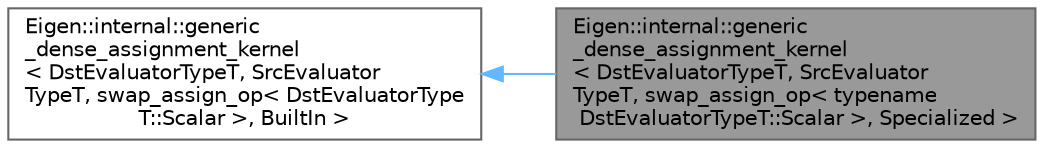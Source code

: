 digraph "Eigen::internal::generic_dense_assignment_kernel&lt; DstEvaluatorTypeT, SrcEvaluatorTypeT, swap_assign_op&lt; typename DstEvaluatorTypeT::Scalar &gt;, Specialized &gt;"
{
 // LATEX_PDF_SIZE
  bgcolor="transparent";
  edge [fontname=Helvetica,fontsize=10,labelfontname=Helvetica,labelfontsize=10];
  node [fontname=Helvetica,fontsize=10,shape=box,height=0.2,width=0.4];
  rankdir="LR";
  Node1 [id="Node000001",label="Eigen::internal::generic\l_dense_assignment_kernel\l\< DstEvaluatorTypeT, SrcEvaluator\lTypeT, swap_assign_op\< typename\l DstEvaluatorTypeT::Scalar \>, Specialized \>",height=0.2,width=0.4,color="gray40", fillcolor="grey60", style="filled", fontcolor="black",tooltip=" "];
  Node2 -> Node1 [id="edge1_Node000001_Node000002",dir="back",color="steelblue1",style="solid",tooltip=" "];
  Node2 [id="Node000002",label="Eigen::internal::generic\l_dense_assignment_kernel\l\< DstEvaluatorTypeT, SrcEvaluator\lTypeT, swap_assign_op\< DstEvaluatorType\lT::Scalar \>, BuiltIn \>",height=0.2,width=0.4,color="gray40", fillcolor="white", style="filled",URL="$class_eigen_1_1internal_1_1generic__dense__assignment__kernel.html",tooltip=" "];
}
